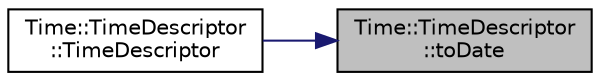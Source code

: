 digraph "Time::TimeDescriptor::toDate"
{
 // LATEX_PDF_SIZE
  edge [fontname="Helvetica",fontsize="10",labelfontname="Helvetica",labelfontsize="10"];
  node [fontname="Helvetica",fontsize="10",shape=record];
  rankdir="RL";
  Node1 [label="Time::TimeDescriptor\l::toDate",height=0.2,width=0.4,color="black", fillcolor="grey75", style="filled", fontcolor="black",tooltip=" "];
  Node1 -> Node2 [dir="back",color="midnightblue",fontsize="10",style="solid",fontname="Helvetica"];
  Node2 [label="Time::TimeDescriptor\l::TimeDescriptor",height=0.2,width=0.4,color="black", fillcolor="white", style="filled",URL="$d9/dfc/class_time_1_1_time_descriptor.html#acbe2e1fbdfb1c2d502b4fe6aebd639c0",tooltip=" "];
}
